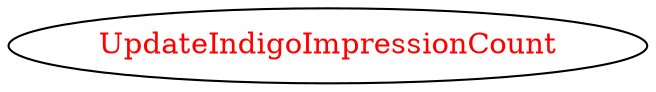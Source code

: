 digraph dependencyGraph {
 concentrate=true;
 ranksep="2.0";
 rankdir="LR"; 
 splines="ortho";
"UpdateIndigoImpressionCount" [fontcolor="red"];
}